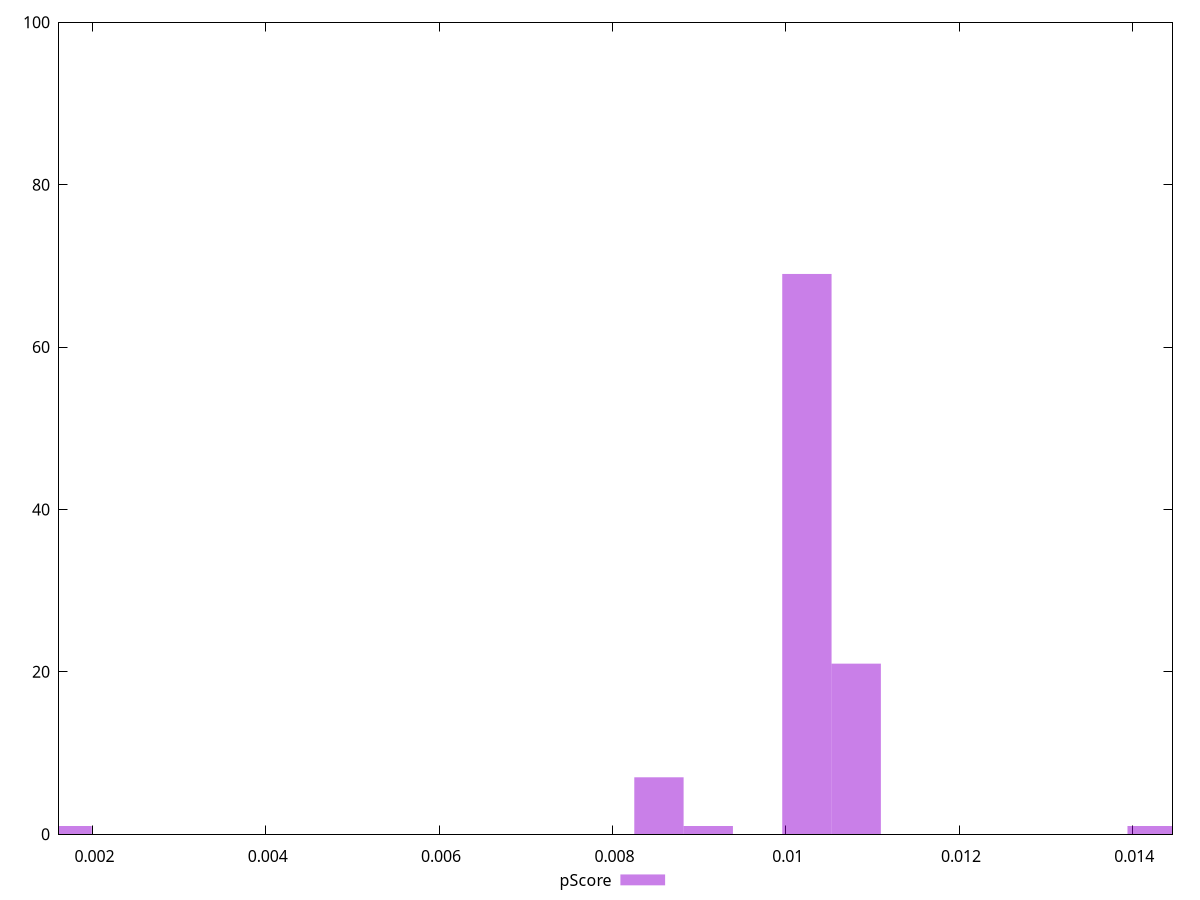 reset

$pScore <<EOF
0.010813740026059535 21
0.010244595814161666 69
0.0017074326356936109 1
0.008537163178468055 7
0.009106307390365925 1
0.014228605297446757 1
EOF

set key outside below
set boxwidth 0.0005691442118978703
set xrange [0.0016139017118095844:0.014463504265207094]
set yrange [0:100]
set trange [0:100]
set style fill transparent solid 0.5 noborder
set terminal svg size 640, 490 enhanced background rgb 'white'
set output "reprap/cumulative-layout-shift/samples/pages+cached+noexternal/pScore/histogram.svg"

plot $pScore title "pScore" with boxes

reset
